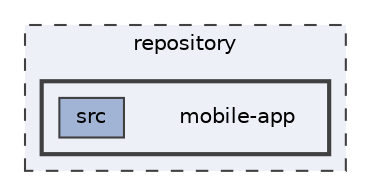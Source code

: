 digraph "repository/mobile-app"
{
 // LATEX_PDF_SIZE
  bgcolor="transparent";
  edge [fontname=Helvetica,fontsize=10,labelfontname=Helvetica,labelfontsize=10];
  node [fontname=Helvetica,fontsize=10,shape=box,height=0.2,width=0.4];
  compound=true
  subgraph clusterdir_b67a65b3e0ec834719b9c39fd2c3a507 {
    graph [ bgcolor="#edf0f7", pencolor="grey25", label="repository", fontname=Helvetica,fontsize=10 style="filled,dashed", URL="dir_b67a65b3e0ec834719b9c39fd2c3a507.html",tooltip=""]
  subgraph clusterdir_4e371b253e5b17fd78f4f390e13d745d {
    graph [ bgcolor="#edf0f7", pencolor="grey25", label="", fontname=Helvetica,fontsize=10 style="filled,bold", URL="dir_4e371b253e5b17fd78f4f390e13d745d.html",tooltip=""]
    dir_4e371b253e5b17fd78f4f390e13d745d [shape=plaintext, label="mobile-app"];
  dir_79cb44132cc85ea01bd55caa81a90482 [label="src", fillcolor="#a2b4d6", color="grey25", style="filled", URL="dir_79cb44132cc85ea01bd55caa81a90482.html",tooltip=""];
  }
  }
}
